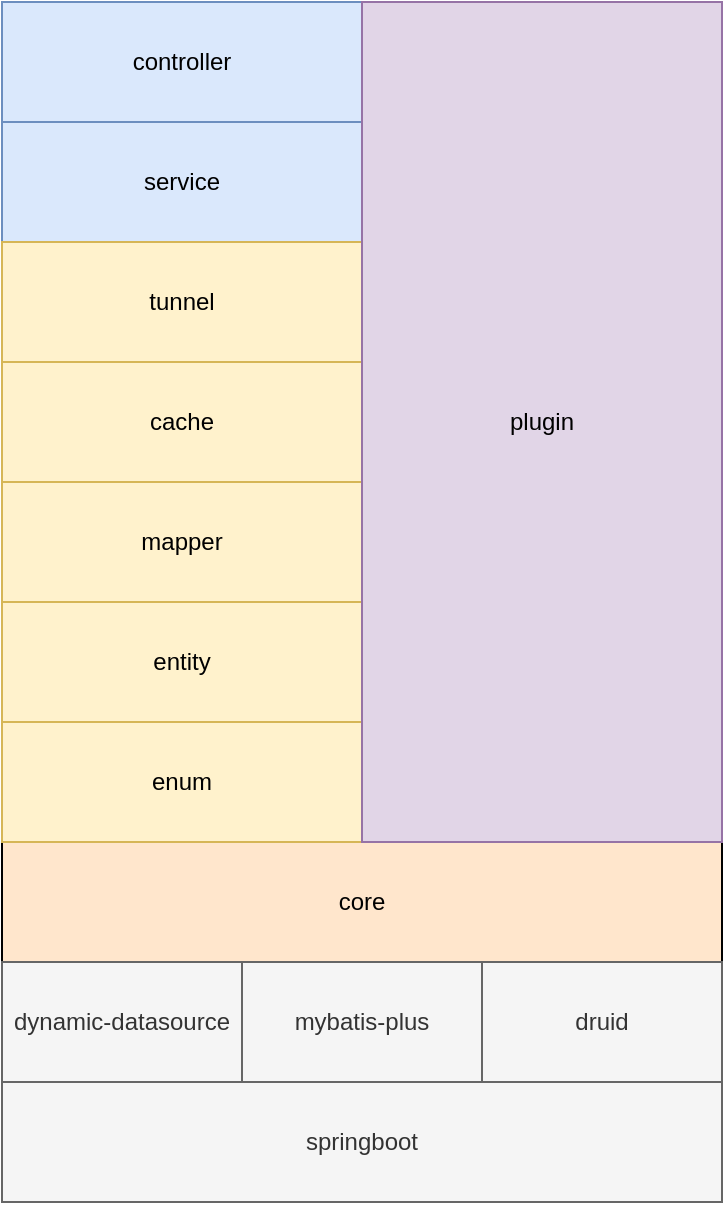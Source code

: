 <mxfile>
    <diagram id="JWI3mTaXbDVpzX2tzBYQ" name="Page-1">
        <mxGraphModel dx="1041" dy="617" grid="0" gridSize="10" guides="1" tooltips="1" connect="1" arrows="1" fold="1" page="1" pageScale="1" pageWidth="1920" pageHeight="1200" math="0" shadow="0">
            <root>
                <mxCell id="0"/>
                <mxCell id="1" parent="0"/>
                <mxCell id="2" value="core" style="rounded=0;whiteSpace=wrap;html=1;fillColor=#ffe6cc;" parent="1" vertex="1">
                    <mxGeometry x="920" y="642" width="360" height="60" as="geometry"/>
                </mxCell>
                <mxCell id="5" value="enum" style="rounded=0;whiteSpace=wrap;html=1;fillColor=#fff2cc;strokeColor=#d6b656;" parent="1" vertex="1">
                    <mxGeometry x="920" y="582" width="180" height="60" as="geometry"/>
                </mxCell>
                <mxCell id="6" value="entity" style="rounded=0;whiteSpace=wrap;html=1;fillColor=#fff2cc;strokeColor=#d6b656;" parent="1" vertex="1">
                    <mxGeometry x="920" y="522" width="180" height="60" as="geometry"/>
                </mxCell>
                <mxCell id="7" value="mapper" style="rounded=0;whiteSpace=wrap;html=1;fillColor=#fff2cc;strokeColor=#d6b656;" parent="1" vertex="1">
                    <mxGeometry x="920" y="462" width="180" height="60" as="geometry"/>
                </mxCell>
                <mxCell id="8" value="cache" style="rounded=0;whiteSpace=wrap;html=1;fillColor=#fff2cc;strokeColor=#d6b656;" parent="1" vertex="1">
                    <mxGeometry x="920" y="402" width="180" height="60" as="geometry"/>
                </mxCell>
                <mxCell id="10" value="service" style="rounded=0;whiteSpace=wrap;html=1;fillColor=#dae8fc;strokeColor=#6c8ebf;" parent="1" vertex="1">
                    <mxGeometry x="920" y="282" width="180" height="60" as="geometry"/>
                </mxCell>
                <mxCell id="11" value="controller" style="rounded=0;whiteSpace=wrap;html=1;fillColor=#dae8fc;strokeColor=#6c8ebf;" parent="1" vertex="1">
                    <mxGeometry x="920" y="222" width="180" height="60" as="geometry"/>
                </mxCell>
                <mxCell id="12" value="tunnel" style="rounded=0;whiteSpace=wrap;html=1;fillColor=#fff2cc;strokeColor=#d6b656;" parent="1" vertex="1">
                    <mxGeometry x="920" y="342" width="180" height="60" as="geometry"/>
                </mxCell>
                <mxCell id="13" value="plugin" style="rounded=0;whiteSpace=wrap;html=1;fillColor=#e1d5e7;strokeColor=#9673a6;" parent="1" vertex="1">
                    <mxGeometry x="1100" y="222" width="180" height="420" as="geometry"/>
                </mxCell>
                <mxCell id="14" value="springboot" style="rounded=0;whiteSpace=wrap;html=1;fillColor=#f5f5f5;strokeColor=#666666;fontColor=#333333;" vertex="1" parent="1">
                    <mxGeometry x="920" y="762" width="360" height="60" as="geometry"/>
                </mxCell>
                <mxCell id="16" value="mybatis-plus" style="rounded=0;whiteSpace=wrap;html=1;fillColor=#f5f5f5;strokeColor=#666666;fontColor=#333333;" vertex="1" parent="1">
                    <mxGeometry x="1040" y="702" width="120" height="60" as="geometry"/>
                </mxCell>
                <mxCell id="17" value="druid" style="rounded=0;whiteSpace=wrap;html=1;fillColor=#f5f5f5;strokeColor=#666666;fontColor=#333333;" vertex="1" parent="1">
                    <mxGeometry x="1160" y="702" width="120" height="60" as="geometry"/>
                </mxCell>
                <mxCell id="20" value="dynamic-datasource" style="rounded=0;whiteSpace=wrap;html=1;fillColor=#f5f5f5;strokeColor=#666666;fontColor=#333333;" vertex="1" parent="1">
                    <mxGeometry x="920" y="702" width="120" height="60" as="geometry"/>
                </mxCell>
            </root>
        </mxGraphModel>
    </diagram>
</mxfile>